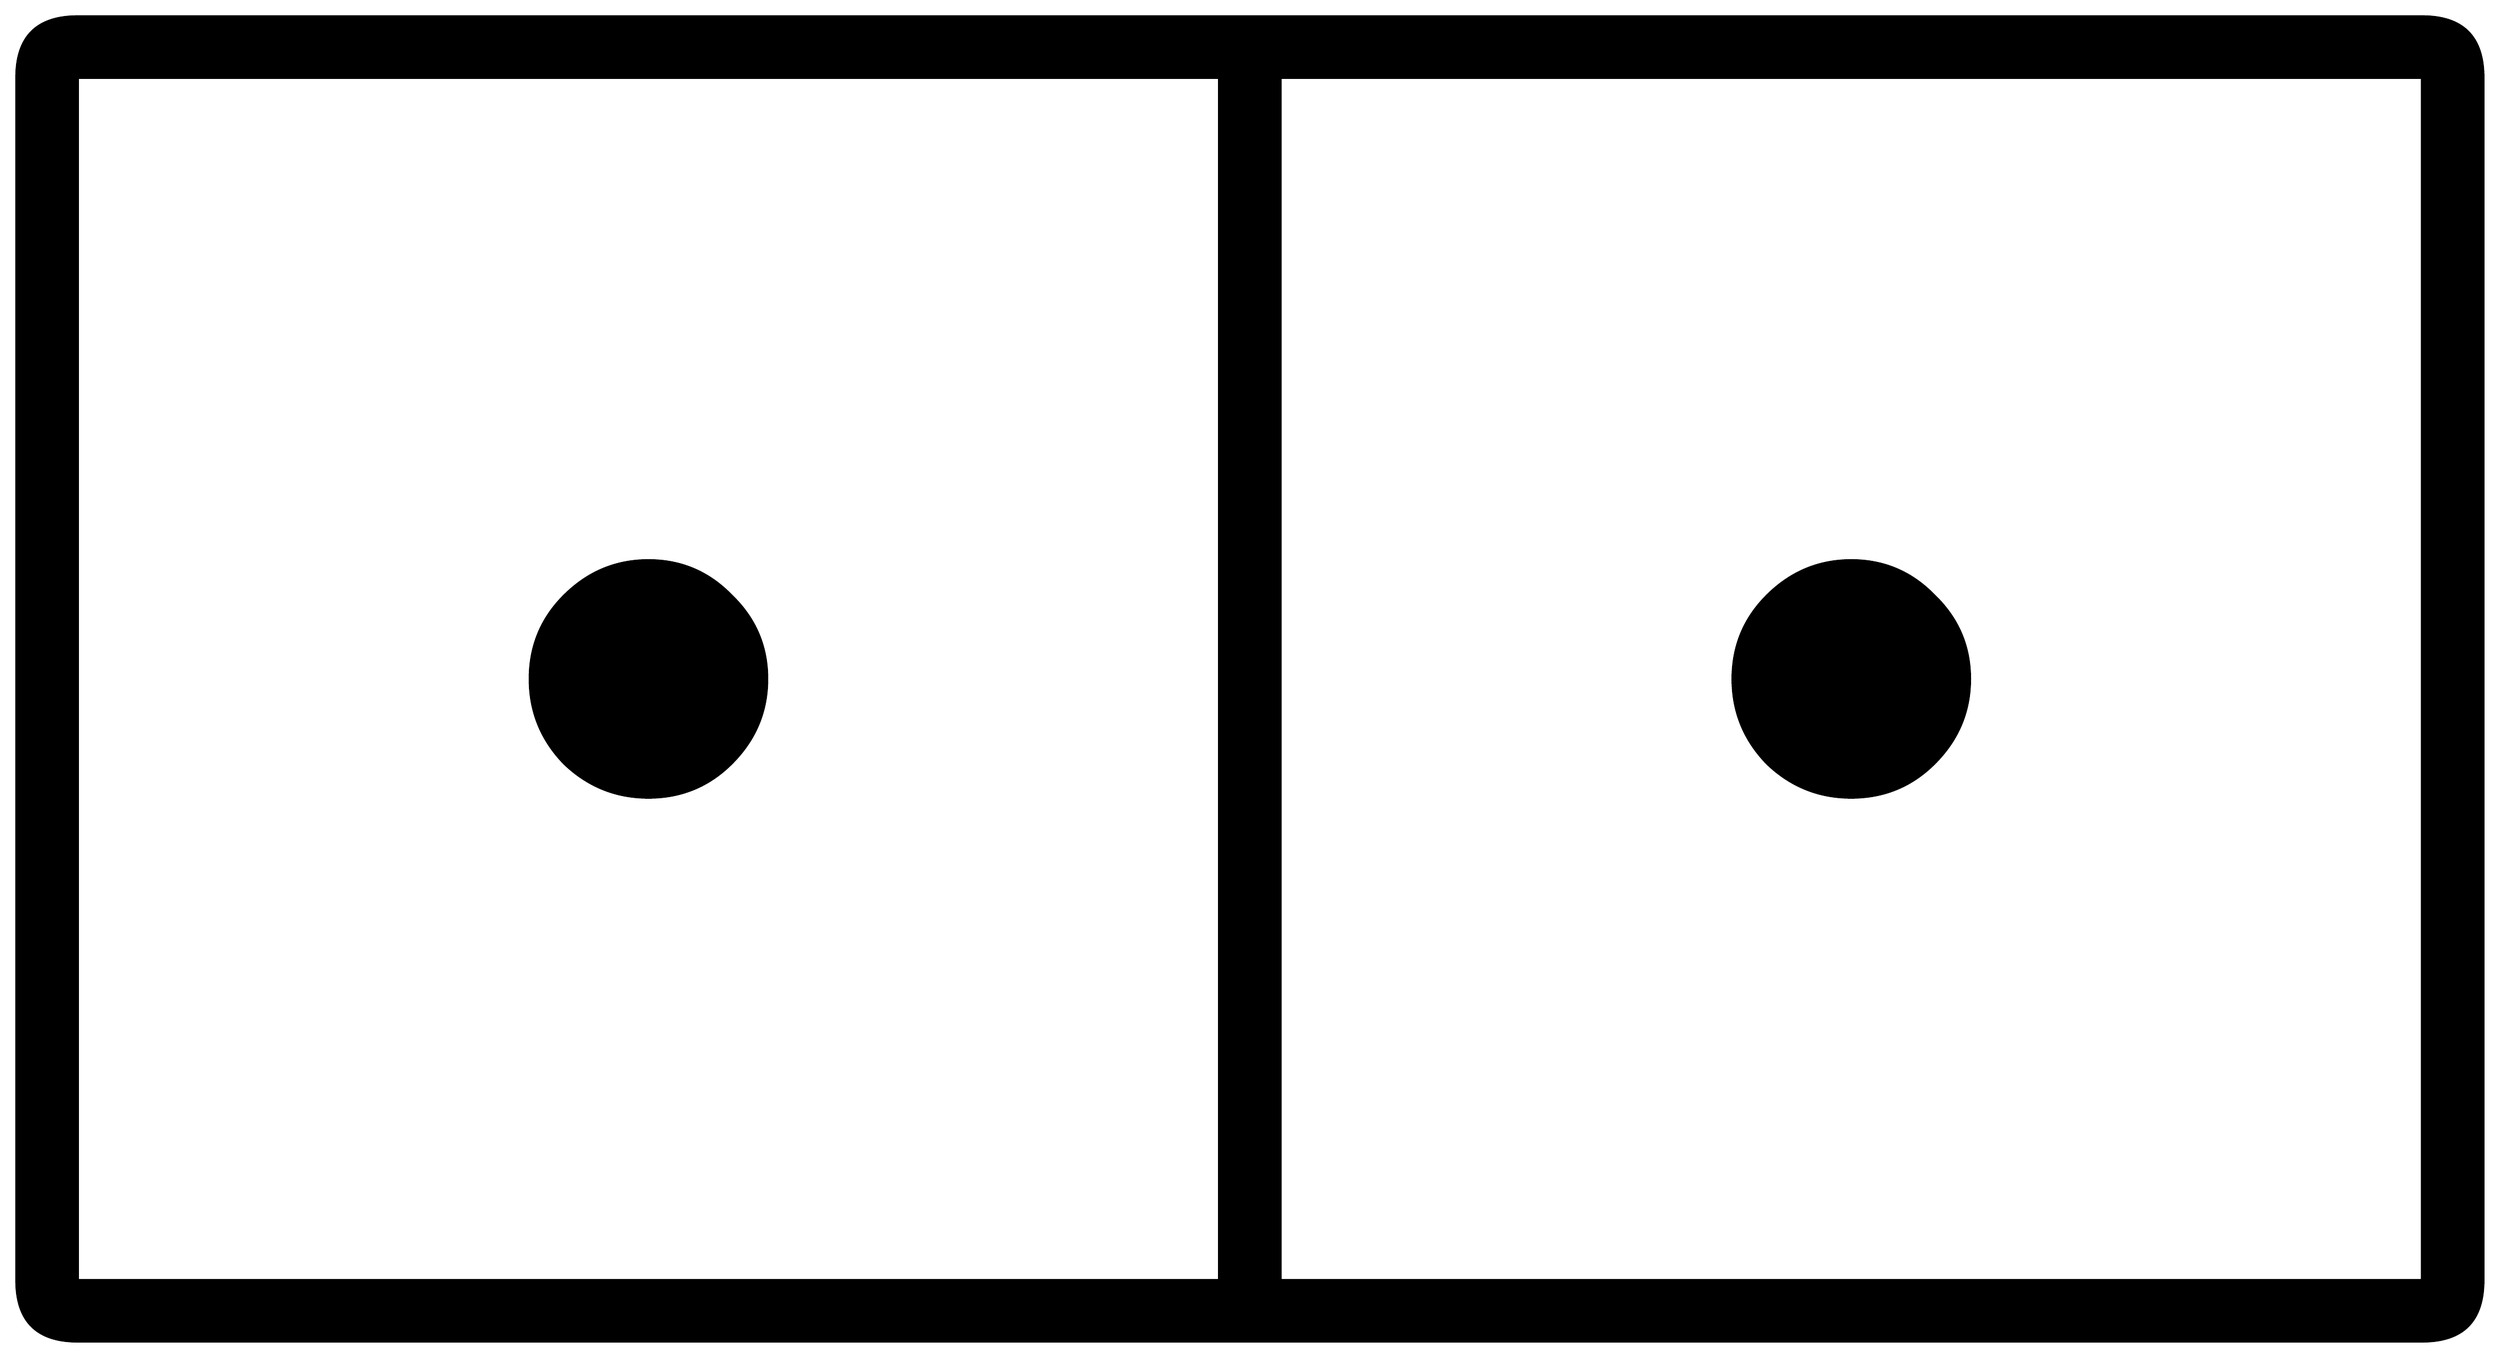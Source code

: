 


\begin{tikzpicture}[y=0.80pt, x=0.80pt, yscale=-1.0, xscale=1.0, inner sep=0pt, outer sep=0pt]
\begin{scope}[shift={(100.0,1706.0)},nonzero rule]
  \path[draw=.,fill=.,line width=1.600pt] (2033.0,-90.0) .. controls
    (2033.0,-56.667) and (2016.333,-40.0) .. (1983.0,-40.0) --
    (65.0,-40.0) .. controls (31.667,-40.0) and (15.0,-56.667) ..
    (15.0,-90.0) -- (15.0,-1074.0) .. controls (15.0,-1107.333)
    and (31.667,-1124.0) .. (65.0,-1124.0) -- (1983.0,-1124.0) ..
    controls (2016.333,-1124.0) and (2033.0,-1107.333) ..
    (2033.0,-1074.0) -- (2033.0,-90.0) -- cycle(1983.0,-90.0) --
    (1983.0,-1074.0) -- (1049.0,-1074.0) -- (1049.0,-90.0) --
    (1983.0,-90.0) -- cycle(999.0,-90.0) -- (999.0,-1074.0) --
    (65.0,-1074.0) -- (65.0,-90.0) -- (999.0,-90.0) --
    cycle(1613.0,-582.0) .. controls (1613.0,-555.333) and
    (1603.333,-532.333) .. (1584.0,-513.0) .. controls
    (1565.333,-494.333) and (1542.667,-485.0) .. (1516.0,-485.0) ..
    controls (1489.333,-485.0) and (1466.333,-494.333) ..
    (1447.0,-513.0) .. controls (1428.333,-532.333) and
    (1419.0,-555.333) .. (1419.0,-582.0) .. controls
    (1419.0,-608.667) and (1428.333,-631.333) .. (1447.0,-650.0) ..
    controls (1466.333,-669.333) and (1489.333,-679.0) ..
    (1516.0,-679.0) .. controls (1542.667,-679.0) and
    (1565.333,-669.333) .. (1584.0,-650.0) .. controls
    (1603.333,-631.333) and (1613.0,-608.667) .. (1613.0,-582.0) --
    cycle(629.0,-582.0) .. controls (629.0,-555.333) and
    (619.333,-532.333) .. (600.0,-513.0) .. controls (581.333,-494.333)
    and (558.667,-485.0) .. (532.0,-485.0) .. controls
    (505.333,-485.0) and (482.333,-494.333) .. (463.0,-513.0) ..
    controls (444.333,-532.333) and (435.0,-555.333) .. (435.0,-582.0)
    .. controls (435.0,-608.667) and (444.333,-631.333) ..
    (463.0,-650.0) .. controls (482.333,-669.333) and (505.333,-679.0)
    .. (532.0,-679.0) .. controls (558.667,-679.0) and
    (581.333,-669.333) .. (600.0,-650.0) .. controls (619.333,-631.333)
    and (629.0,-608.667) .. (629.0,-582.0) -- cycle;
\end{scope}

\end{tikzpicture}

